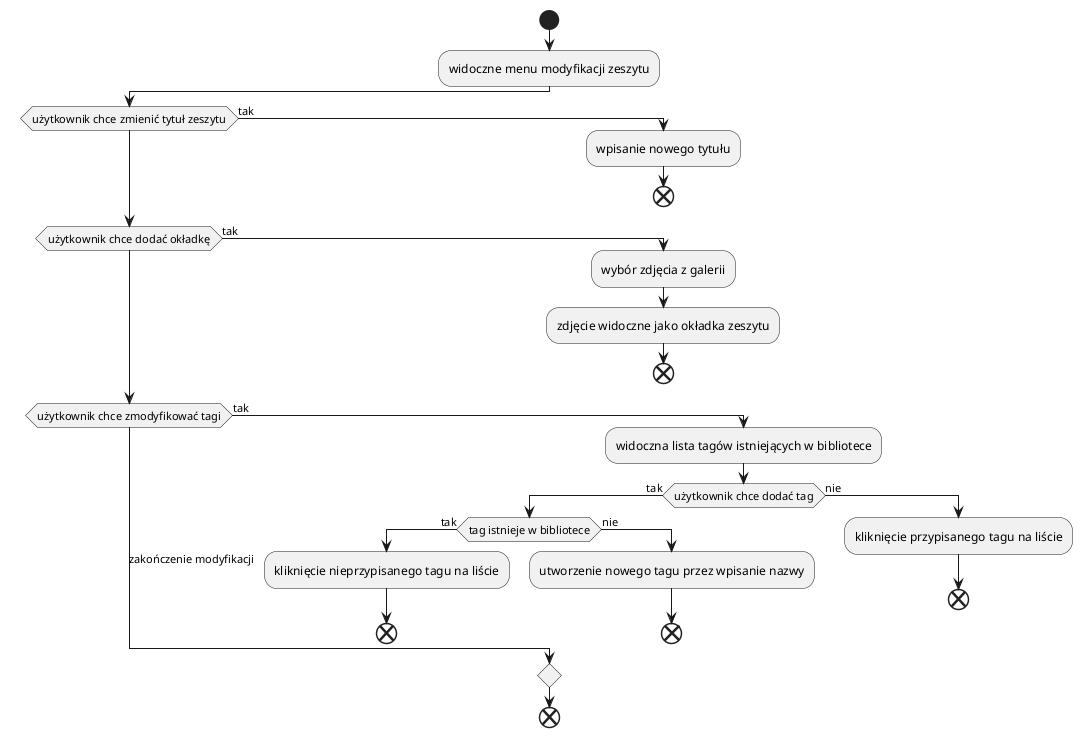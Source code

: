 @startuml
!pragma useVerticalIf on
start
:widoczne menu modyfikacji zeszytu;
if(użytkownik chce zmienić tytuł zeszytu) then (tak)
	:wpisanie nowego tytułu;
	end
elseif(użytkownik chce dodać okładkę) then (tak)
	:wybór zdjęcia z galerii;
	:zdjęcie widoczne jako okładka zeszytu;
	end
elseif(użytkownik chce zmodyfikować tagi) then (tak)
	:widoczna lista tagów istniejących w bibliotece;
	if(użytkownik chce dodać tag) then (tak)
		if(tag istnieje w bibliotece) then (tak)
			:kliknięcie nieprzypisanego tagu na liście;
			end
		else(nie)
			:utworzenie nowego tagu przez wpisanie nazwy;
			end
		endif
	else(nie)
		:kliknięcie przypisanego tagu na liście;
		end
	endif
else(zakończenie modyfikacji)
endif
end
@enduml